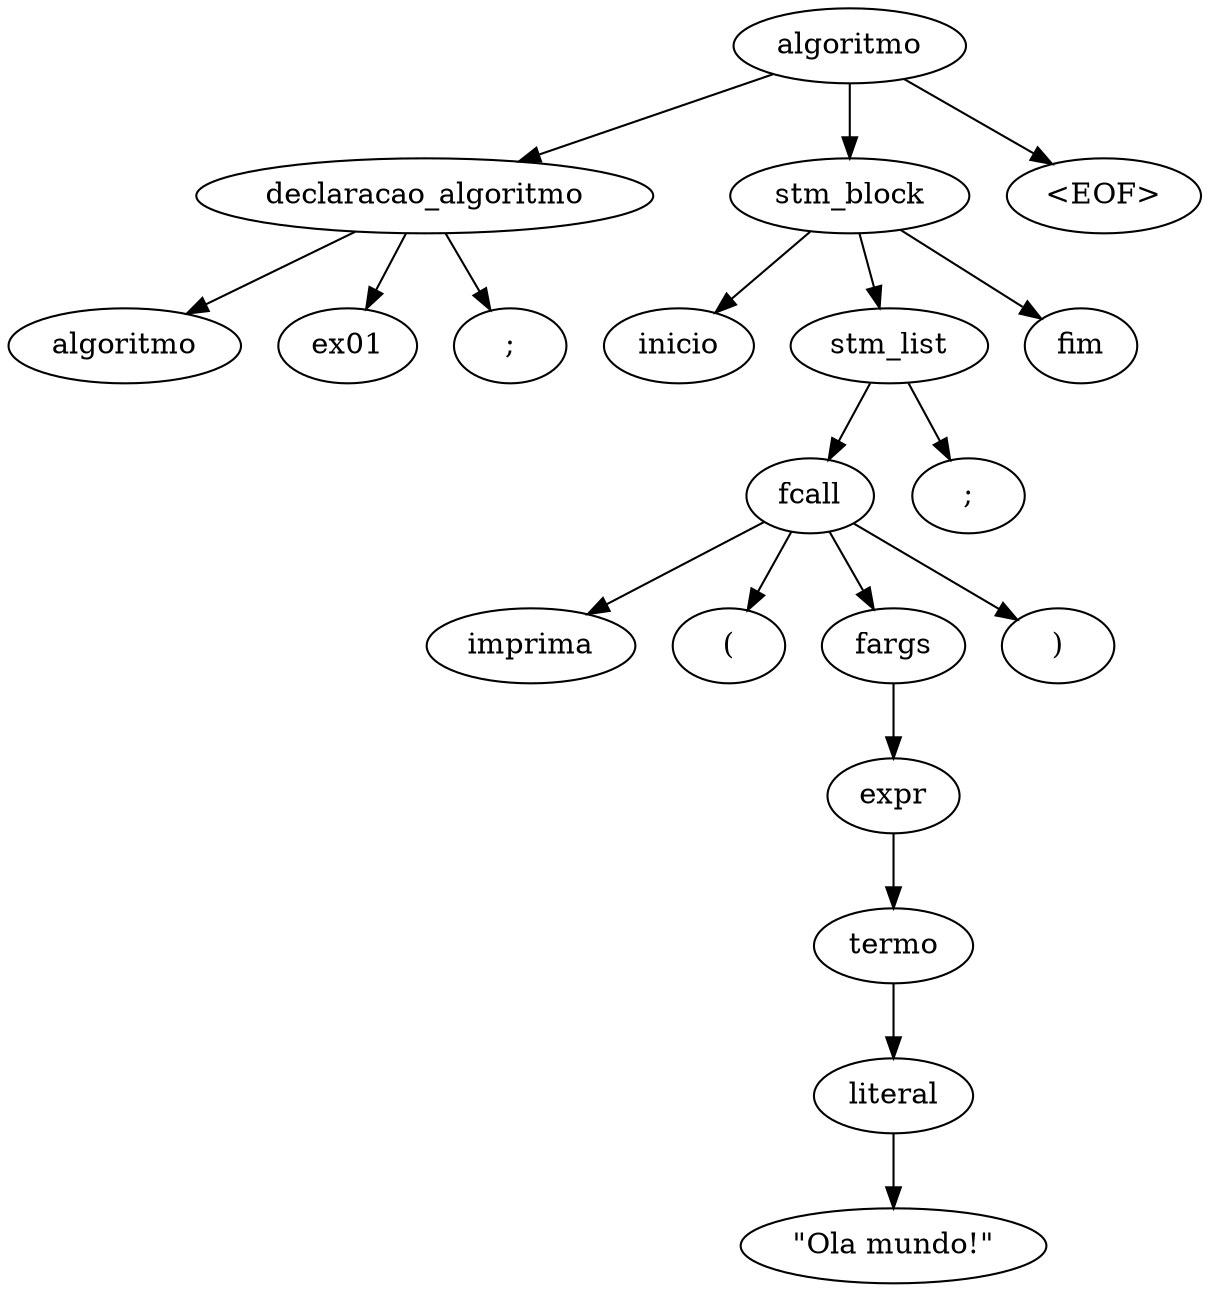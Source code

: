 digraph {
node0 [label="algoritmo"];
node1 [label="declaracao_algoritmo"];
node0 -> node1;
node2 [label="stm_block"];
node0 -> node2;
node3 [label="<EOF>"];
node0 -> node3;
node4 [label="algoritmo"];
node1 -> node4;
node5 [label="ex01"];
node1 -> node5;
node6 [label=";"];
node1 -> node6;
node7 [label="inicio"];
node2 -> node7;
node8 [label="stm_list"];
node2 -> node8;
node9 [label="fim"];
node2 -> node9;
node10 [label="fcall"];
node8 -> node10;
node11 [label=";"];
node8 -> node11;
node12 [label="imprima"];
node10 -> node12;
node13 [label="("];
node10 -> node13;
node14 [label="fargs"];
node10 -> node14;
node15 [label=")"];
node10 -> node15;
node16 [label="expr"];
node14 -> node16;
node17 [label="termo"];
node16 -> node17;
node18 [label="literal"];
node17 -> node18;
node19 [label="\"Ola mundo!\""];
node18 -> node19;
}
